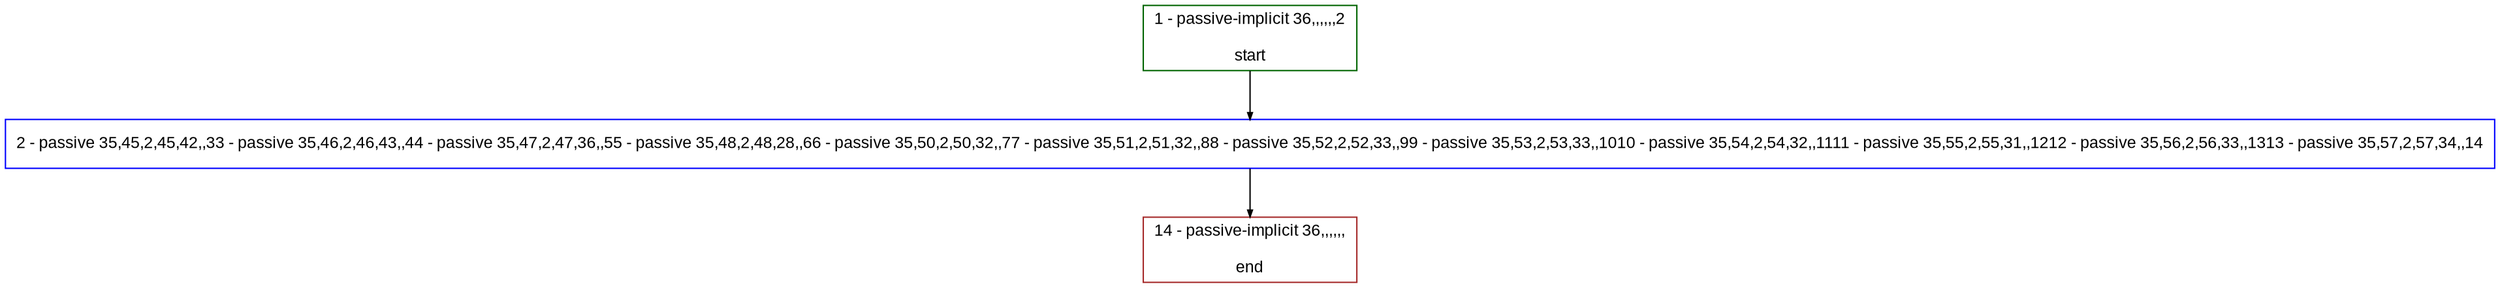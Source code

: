 digraph "" {
  graph [bgcolor="white", fillcolor="#FFFFCC", pack="true", packmode="clust", fontname="Arial", label="", fontsize="12", compound="true", style="rounded,filled"];
  node [node_initialized="no", fillcolor="white", fontname="Arial", label="", color="grey", fontsize="12", fixedsize="false", compound="true", shape="rectangle", style="filled"];
  edge [arrowtail="none", lhead="", fontcolor="black", fontname="Arial", label="", color="black", fontsize="12", arrowhead="normal", arrowsize="0.5", compound="true", ltail="", dir="forward"];
  __N1 [fillcolor="#ffffff", label="2 - passive 35,45,2,45,42,,33 - passive 35,46,2,46,43,,44 - passive 35,47,2,47,36,,55 - passive 35,48,2,48,28,,66 - passive 35,50,2,50,32,,77 - passive 35,51,2,51,32,,88 - passive 35,52,2,52,33,,99 - passive 35,53,2,53,33,,1010 - passive 35,54,2,54,32,,1111 - passive 35,55,2,55,31,,1212 - passive 35,56,2,56,33,,1313 - passive 35,57,2,57,34,,14", color="#0000ff", shape="box", style="filled"];
  __N2 [fillcolor="#ffffff", label="1 - passive-implicit 36,,,,,,2\n\nstart", color="#006400", shape="box", style="filled"];
  __N3 [fillcolor="#ffffff", label="14 - passive-implicit 36,,,,,,\n\nend", color="#a52a2a", shape="box", style="filled"];
  __N2 -> __N1 [arrowtail="none", color="#000000", label="", arrowhead="normal", dir="forward"];
  __N1 -> __N3 [arrowtail="none", color="#000000", label="", arrowhead="normal", dir="forward"];
}
